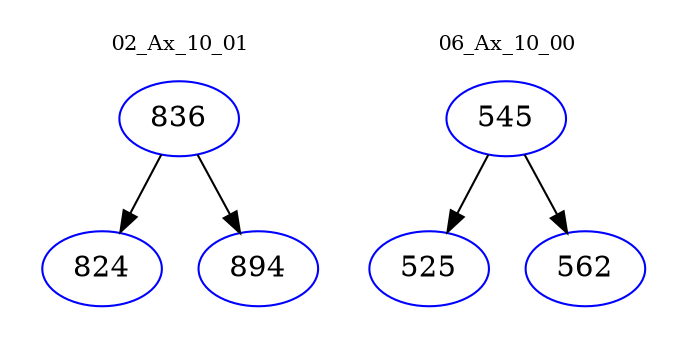 digraph{
subgraph cluster_0 {
color = white
label = "02_Ax_10_01";
fontsize=10;
T0_836 [label="836", color="blue"]
T0_836 -> T0_824 [color="black"]
T0_824 [label="824", color="blue"]
T0_836 -> T0_894 [color="black"]
T0_894 [label="894", color="blue"]
}
subgraph cluster_1 {
color = white
label = "06_Ax_10_00";
fontsize=10;
T1_545 [label="545", color="blue"]
T1_545 -> T1_525 [color="black"]
T1_525 [label="525", color="blue"]
T1_545 -> T1_562 [color="black"]
T1_562 [label="562", color="blue"]
}
}
